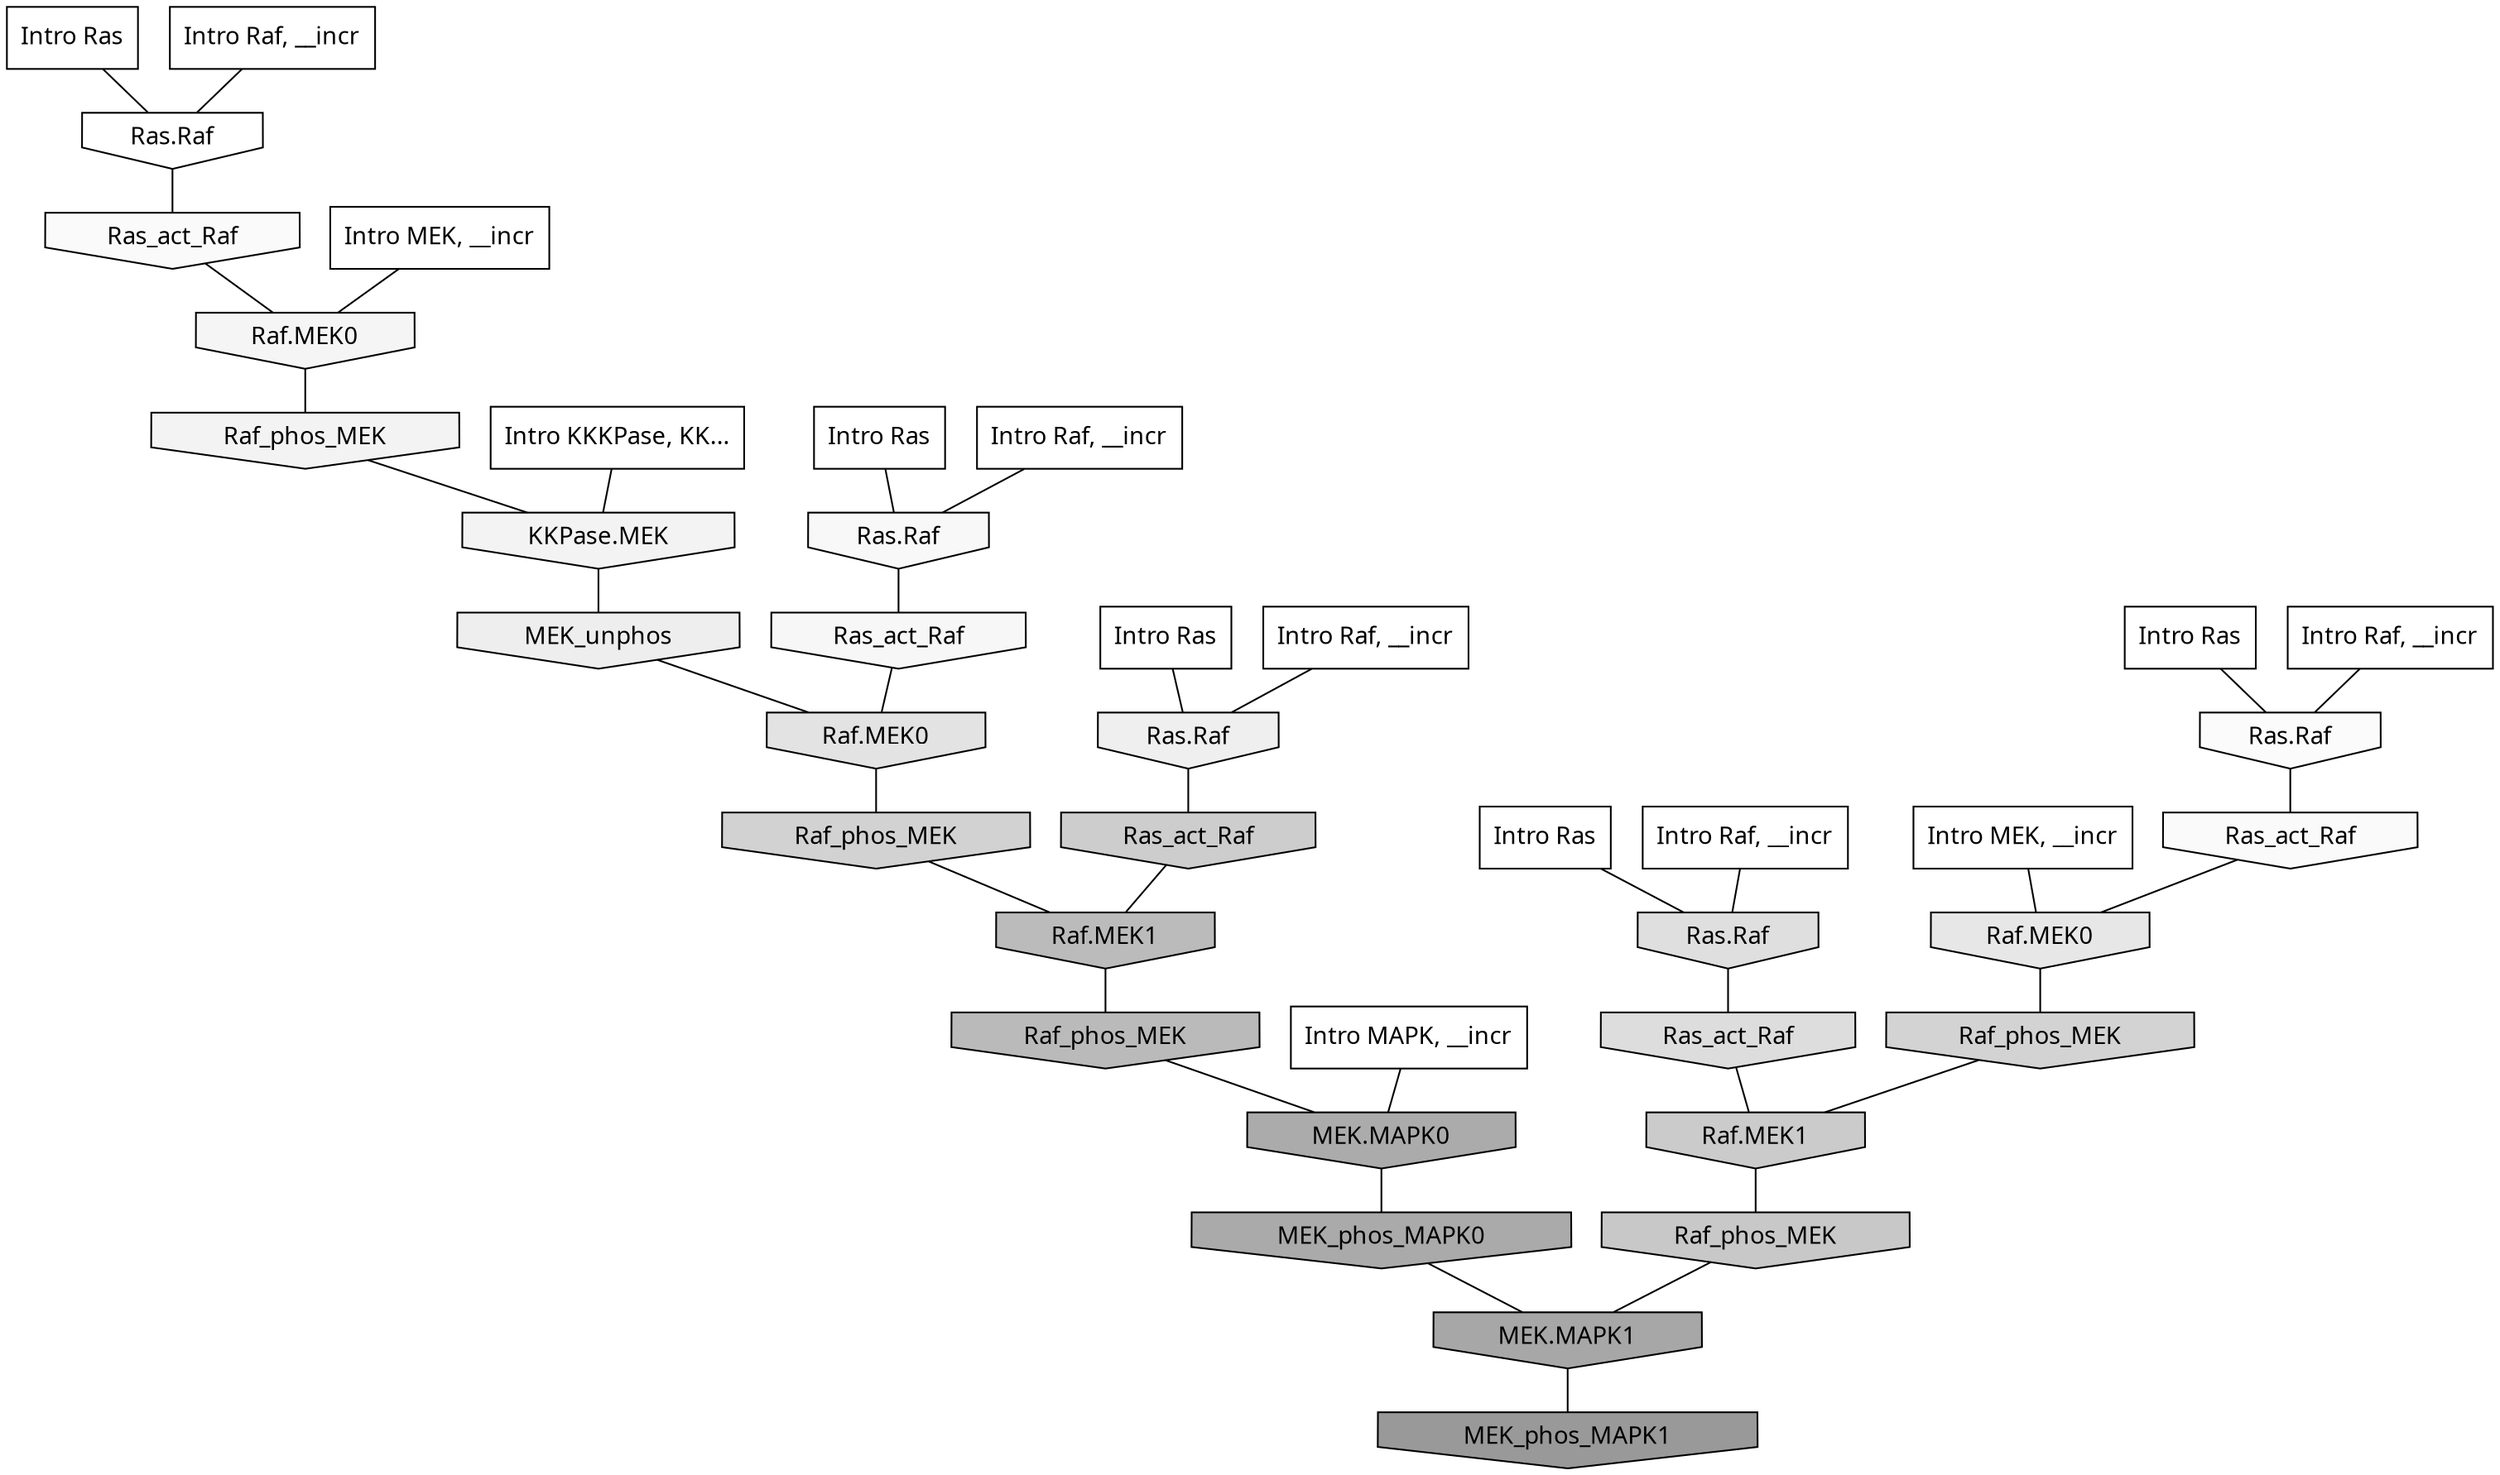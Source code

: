 digraph G{
  rankdir="TB";
  ranksep=0.30;
  node [fontname="CMU Serif"];
  edge [fontname="CMU Serif"];
  
  5 [label="Intro Ras", shape=rectangle, style=filled, fillcolor="0.000 0.000 1.000"]
  
  27 [label="Intro Ras", shape=rectangle, style=filled, fillcolor="0.000 0.000 1.000"]
  
  33 [label="Intro Ras", shape=rectangle, style=filled, fillcolor="0.000 0.000 1.000"]
  
  38 [label="Intro Ras", shape=rectangle, style=filled, fillcolor="0.000 0.000 1.000"]
  
  89 [label="Intro Ras", shape=rectangle, style=filled, fillcolor="0.000 0.000 1.000"]
  
  263 [label="Intro Raf, __incr", shape=rectangle, style=filled, fillcolor="0.000 0.000 1.000"]
  
  582 [label="Intro Raf, __incr", shape=rectangle, style=filled, fillcolor="0.000 0.000 1.000"]
  
  668 [label="Intro Raf, __incr", shape=rectangle, style=filled, fillcolor="0.000 0.000 1.000"]
  
  750 [label="Intro Raf, __incr", shape=rectangle, style=filled, fillcolor="0.000 0.000 1.000"]
  
  983 [label="Intro Raf, __incr", shape=rectangle, style=filled, fillcolor="0.000 0.000 1.000"]
  
  1499 [label="Intro MEK, __incr", shape=rectangle, style=filled, fillcolor="0.000 0.000 1.000"]
  
  1882 [label="Intro MEK, __incr", shape=rectangle, style=filled, fillcolor="0.000 0.000 1.000"]
  
  2890 [label="Intro MAPK, __incr", shape=rectangle, style=filled, fillcolor="0.000 0.000 1.000"]
  
  3160 [label="Intro KKKPase, KK...", shape=rectangle, style=filled, fillcolor="0.000 0.000 1.000"]
  
  3289 [label="Ras.Raf", shape=invhouse, style=filled, fillcolor="0.000 0.000 1.000"]
  
  3426 [label="Ras.Raf", shape=invhouse, style=filled, fillcolor="0.000 0.000 0.982"]
  
  3447 [label="Ras_act_Raf", shape=invhouse, style=filled, fillcolor="0.000 0.000 0.980"]
  
  3451 [label="Ras_act_Raf", shape=invhouse, style=filled, fillcolor="0.000 0.000 0.980"]
  
  3541 [label="Ras.Raf", shape=invhouse, style=filled, fillcolor="0.000 0.000 0.969"]
  
  3577 [label="Ras_act_Raf", shape=invhouse, style=filled, fillcolor="0.000 0.000 0.965"]
  
  3626 [label="Raf.MEK0", shape=invhouse, style=filled, fillcolor="0.000 0.000 0.960"]
  
  3722 [label="Raf_phos_MEK", shape=invhouse, style=filled, fillcolor="0.000 0.000 0.952"]
  
  3733 [label="KKPase.MEK", shape=invhouse, style=filled, fillcolor="0.000 0.000 0.951"]
  
  3975 [label="Ras.Raf", shape=invhouse, style=filled, fillcolor="0.000 0.000 0.937"]
  
  4097 [label="MEK_unphos", shape=invhouse, style=filled, fillcolor="0.000 0.000 0.930"]
  
  4525 [label="Raf.MEK0", shape=invhouse, style=filled, fillcolor="0.000 0.000 0.905"]
  
  4860 [label="Raf.MEK0", shape=invhouse, style=filled, fillcolor="0.000 0.000 0.887"]
  
  5111 [label="Ras.Raf", shape=invhouse, style=filled, fillcolor="0.000 0.000 0.873"]
  
  5278 [label="Ras_act_Raf", shape=invhouse, style=filled, fillcolor="0.000 0.000 0.865"]
  
  6122 [label="Raf_phos_MEK", shape=invhouse, style=filled, fillcolor="0.000 0.000 0.825"]
  
  6146 [label="Raf_phos_MEK", shape=invhouse, style=filled, fillcolor="0.000 0.000 0.824"]
  
  6741 [label="Ras_act_Raf", shape=invhouse, style=filled, fillcolor="0.000 0.000 0.803"]
  
  6974 [label="Raf.MEK1", shape=invhouse, style=filled, fillcolor="0.000 0.000 0.796"]
  
  7346 [label="Raf_phos_MEK", shape=invhouse, style=filled, fillcolor="0.000 0.000 0.785"]
  
  9508 [label="Raf.MEK1", shape=invhouse, style=filled, fillcolor="0.000 0.000 0.731"]
  
  9605 [label="Raf_phos_MEK", shape=invhouse, style=filled, fillcolor="0.000 0.000 0.730"]
  
  13410 [label="MEK.MAPK0", shape=invhouse, style=filled, fillcolor="0.000 0.000 0.669"]
  
  13478 [label="MEK_phos_MAPK0", shape=invhouse, style=filled, fillcolor="0.000 0.000 0.667"]
  
  14572 [label="MEK.MAPK1", shape=invhouse, style=filled, fillcolor="0.000 0.000 0.655"]
  
  17450 [label="MEK_phos_MAPK1", shape=invhouse, style=filled, fillcolor="0.000 0.000 0.600"]
  
  
  14572 -> 17450 [dir=none, color="0.000 0.000 0.000"] 
  13478 -> 14572 [dir=none, color="0.000 0.000 0.000"] 
  13410 -> 13478 [dir=none, color="0.000 0.000 0.000"] 
  9605 -> 13410 [dir=none, color="0.000 0.000 0.000"] 
  9508 -> 9605 [dir=none, color="0.000 0.000 0.000"] 
  7346 -> 14572 [dir=none, color="0.000 0.000 0.000"] 
  6974 -> 7346 [dir=none, color="0.000 0.000 0.000"] 
  6741 -> 9508 [dir=none, color="0.000 0.000 0.000"] 
  6146 -> 9508 [dir=none, color="0.000 0.000 0.000"] 
  6122 -> 6974 [dir=none, color="0.000 0.000 0.000"] 
  5278 -> 6974 [dir=none, color="0.000 0.000 0.000"] 
  5111 -> 5278 [dir=none, color="0.000 0.000 0.000"] 
  4860 -> 6146 [dir=none, color="0.000 0.000 0.000"] 
  4525 -> 6122 [dir=none, color="0.000 0.000 0.000"] 
  4097 -> 4860 [dir=none, color="0.000 0.000 0.000"] 
  3975 -> 6741 [dir=none, color="0.000 0.000 0.000"] 
  3733 -> 4097 [dir=none, color="0.000 0.000 0.000"] 
  3722 -> 3733 [dir=none, color="0.000 0.000 0.000"] 
  3626 -> 3722 [dir=none, color="0.000 0.000 0.000"] 
  3577 -> 4860 [dir=none, color="0.000 0.000 0.000"] 
  3541 -> 3577 [dir=none, color="0.000 0.000 0.000"] 
  3451 -> 3626 [dir=none, color="0.000 0.000 0.000"] 
  3447 -> 4525 [dir=none, color="0.000 0.000 0.000"] 
  3426 -> 3447 [dir=none, color="0.000 0.000 0.000"] 
  3289 -> 3451 [dir=none, color="0.000 0.000 0.000"] 
  3160 -> 3733 [dir=none, color="0.000 0.000 0.000"] 
  2890 -> 13410 [dir=none, color="0.000 0.000 0.000"] 
  1882 -> 3626 [dir=none, color="0.000 0.000 0.000"] 
  1499 -> 4525 [dir=none, color="0.000 0.000 0.000"] 
  983 -> 3426 [dir=none, color="0.000 0.000 0.000"] 
  750 -> 5111 [dir=none, color="0.000 0.000 0.000"] 
  668 -> 3541 [dir=none, color="0.000 0.000 0.000"] 
  582 -> 3975 [dir=none, color="0.000 0.000 0.000"] 
  263 -> 3289 [dir=none, color="0.000 0.000 0.000"] 
  89 -> 3541 [dir=none, color="0.000 0.000 0.000"] 
  38 -> 3975 [dir=none, color="0.000 0.000 0.000"] 
  33 -> 3426 [dir=none, color="0.000 0.000 0.000"] 
  27 -> 5111 [dir=none, color="0.000 0.000 0.000"] 
  5 -> 3289 [dir=none, color="0.000 0.000 0.000"] 
  
  }
